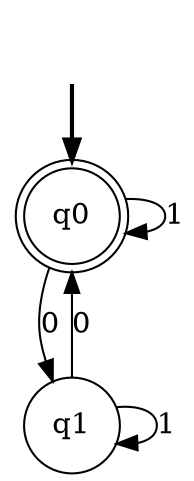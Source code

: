 digraph {
    fake [style = invisible]
    fake -> q0 [style = bold]
    q0 [root = true shape = doublecircle]
    q1 [shape = circle]
    q0 -> q1 [label = "0"]
    q1 -> q0 [label = "0"]
    q1 -> q1 [label = "1"]
    q0 -> q0 [label = "1"]
}
